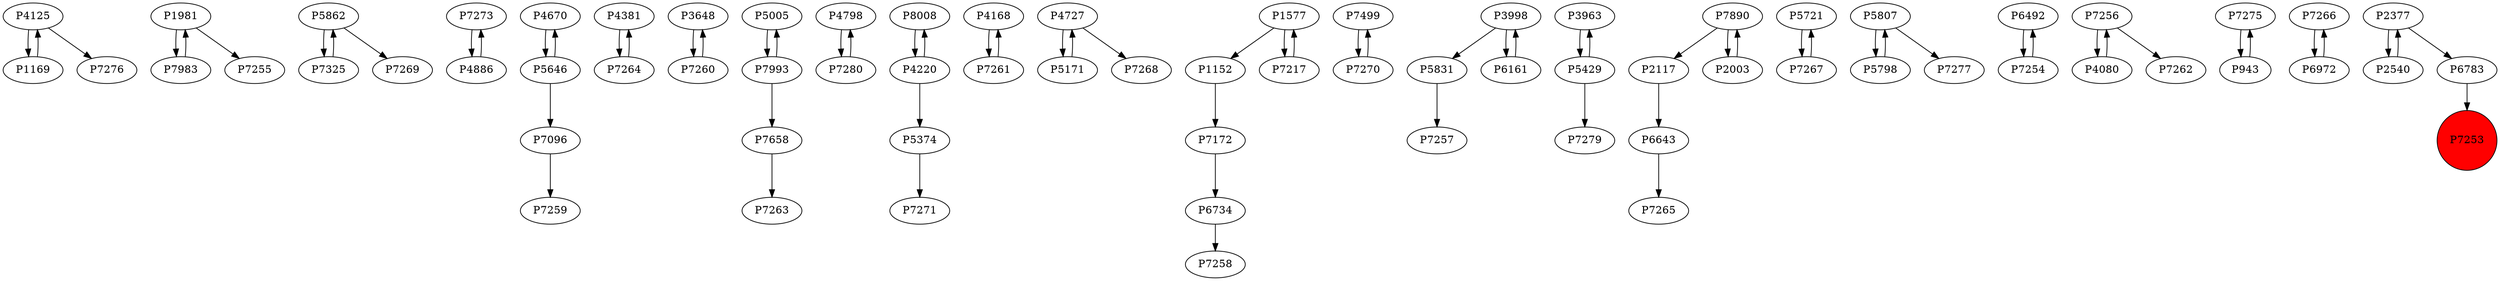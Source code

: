 digraph {
	P4125 -> P1169
	P1981 -> P7983
	P5862 -> P7325
	P7273 -> P4886
	P4670 -> P5646
	P4381 -> P7264
	P3648 -> P7260
	P5005 -> P7993
	P4798 -> P7280
	P8008 -> P4220
	P4168 -> P7261
	P4727 -> P5171
	P1577 -> P1152
	P7499 -> P7270
	P5862 -> P7269
	P3998 -> P5831
	P3963 -> P5429
	P5429 -> P7279
	P6643 -> P7265
	P7890 -> P2117
	P3998 -> P6161
	P5721 -> P7267
	P5374 -> P7271
	P7096 -> P7259
	P2117 -> P6643
	P5807 -> P5798
	P6492 -> P7254
	P7256 -> P4080
	P7890 -> P2003
	P4220 -> P8008
	P7261 -> P4168
	P5429 -> P3963
	P7983 -> P1981
	P7254 -> P6492
	P7993 -> P7658
	P6161 -> P3998
	P7260 -> P3648
	P7267 -> P5721
	P5646 -> P7096
	P4220 -> P5374
	P5646 -> P4670
	P7280 -> P4798
	P7275 -> P943
	P4886 -> P7273
	P7266 -> P6972
	P5798 -> P5807
	P2377 -> P2540
	P7993 -> P5005
	P6783 -> P7253
	P7658 -> P7263
	P5171 -> P4727
	P6972 -> P7266
	P5807 -> P7277
	P4125 -> P7276
	P7172 -> P6734
	P7270 -> P7499
	P4080 -> P7256
	P4727 -> P7268
	P2003 -> P7890
	P7264 -> P4381
	P943 -> P7275
	P2377 -> P6783
	P1981 -> P7255
	P5831 -> P7257
	P7256 -> P7262
	P1169 -> P4125
	P1152 -> P7172
	P1577 -> P7217
	P7325 -> P5862
	P6734 -> P7258
	P7217 -> P1577
	P2540 -> P2377
	P7253 [shape=circle]
	P7253 [style=filled]
	P7253 [fillcolor=red]
}